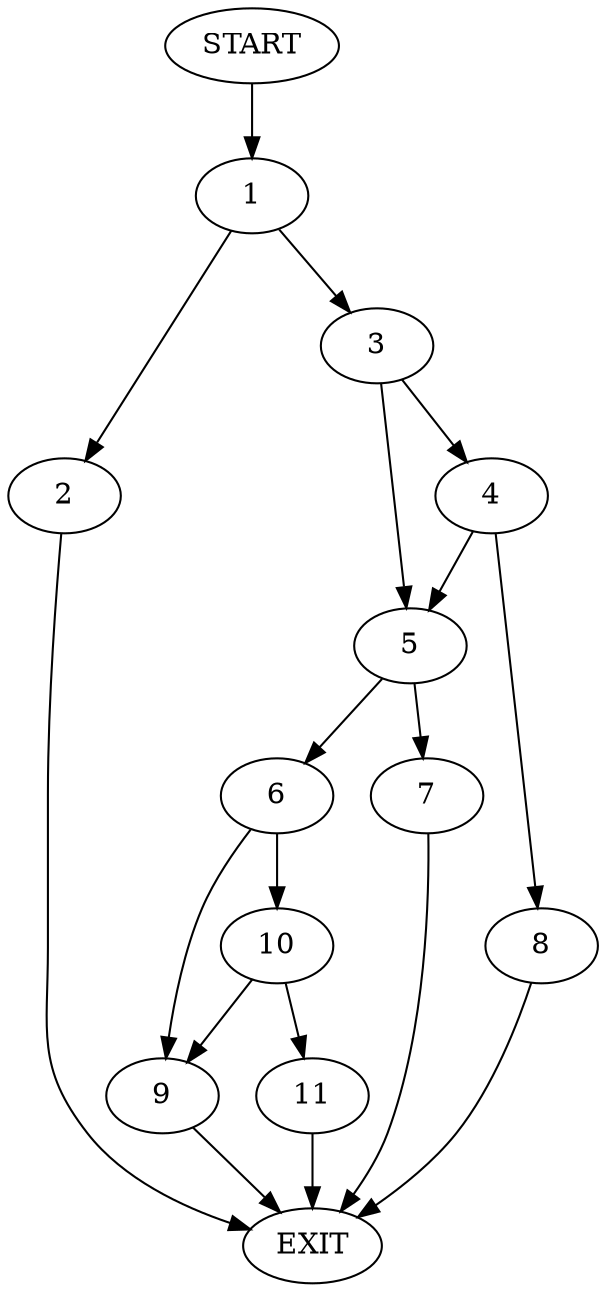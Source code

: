 digraph {
0 [label="START"]
12 [label="EXIT"]
0 -> 1
1 -> 2
1 -> 3
2 -> 12
3 -> 4
3 -> 5
5 -> 6
5 -> 7
4 -> 8
4 -> 5
8 -> 12
6 -> 9
6 -> 10
7 -> 12
9 -> 12
10 -> 9
10 -> 11
11 -> 12
}
